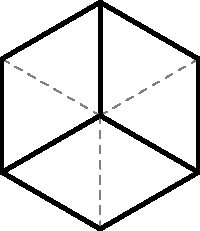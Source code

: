 /* cubo-vertice.asy*/

/* Copyright (c) 2010 Horst H. von Brand */
/* Bajo licencia MIT. Vea LICENSE-MIT para detalles */

unitsize(2cm);

draw((0, 0) -- expi(	 pi / 6), gray + dashed);
draw((0, 0) -- expi( 3 * pi / 6), black + 2pt);
draw((0, 0) -- expi( 5 * pi / 6), gray + dashed);
draw((0, 0) -- expi( 7 * pi / 6), black + 2pt);
draw((0, 0) -- expi( 9 * pi / 6), gray + dashed);
draw((0, 0) -- expi(11 * pi / 6), black + 2pt);

draw(expi(pi / 6) -- expi(3 * pi / 6) -- expi(5 * pi / 6) -- expi(7 * pi / 6)
      -- expi(9 * pi / 6) -- expi(11 * pi / 6) -- cycle, black + 2pt);
